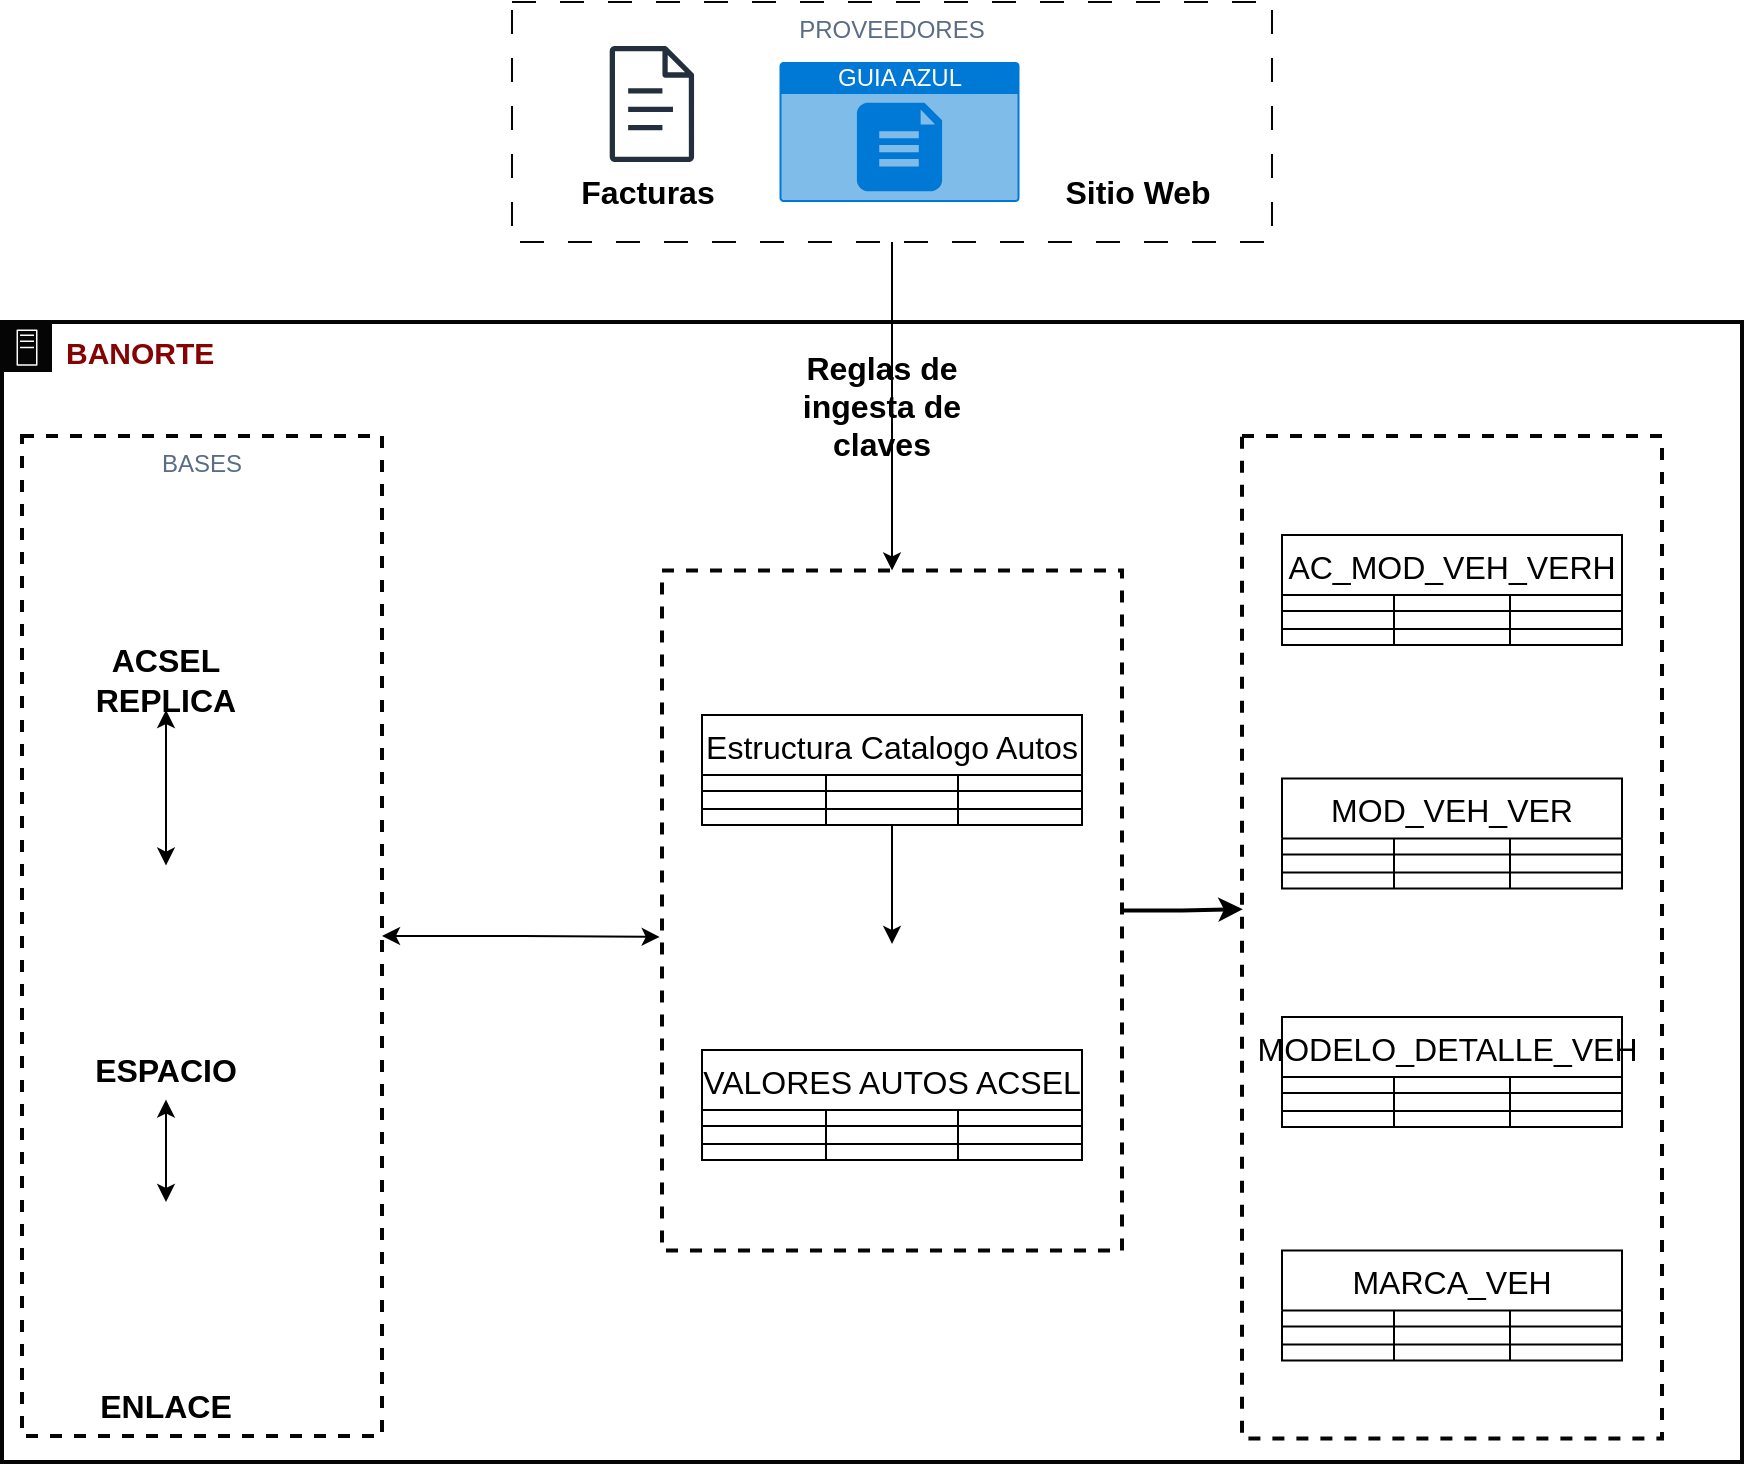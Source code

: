 <mxfile version="22.0.8" type="github">
  <diagram name="Página-1" id="WvRyxk6PXsDEB4z57DiI">
    <mxGraphModel dx="1100" dy="1774" grid="1" gridSize="10" guides="1" tooltips="1" connect="1" arrows="1" fold="1" page="1" pageScale="1" pageWidth="1654" pageHeight="1169" math="0" shadow="0">
      <root>
        <mxCell id="0" />
        <mxCell id="1" parent="0" />
        <mxCell id="WFNdp1j5Sh6ukdSeras9-1" value="&lt;b&gt;&lt;font color=&quot;#860303&quot; style=&quot;font-size: 15px;&quot;&gt;BANORTE&lt;/font&gt;&lt;/b&gt;" style="points=[[0,0],[0.25,0],[0.5,0],[0.75,0],[1,0],[1,0.25],[1,0.5],[1,0.75],[1,1],[0.75,1],[0.5,1],[0.25,1],[0,1],[0,0.75],[0,0.5],[0,0.25]];outlineConnect=0;gradientColor=none;html=1;whiteSpace=wrap;fontSize=12;fontStyle=0;container=1;pointerEvents=0;collapsible=0;recursiveResize=0;shape=mxgraph.aws4.group;grIcon=mxgraph.aws4.group_on_premise;strokeColor=#050505;fillColor=none;verticalAlign=top;align=left;spacingLeft=30;fontColor=#5A6C86;dashed=0;strokeWidth=2;" parent="1" vertex="1">
          <mxGeometry x="40" y="-20" width="870" height="570" as="geometry" />
        </mxCell>
        <mxCell id="WFNdp1j5Sh6ukdSeras9-3" value="" style="shape=image;html=1;verticalAlign=top;verticalLabelPosition=bottom;labelBackgroundColor=#ffffff;imageAspect=0;aspect=fixed;image=https://cdn2.iconfinder.com/data/icons/whcompare-isometric-web-hosting-servers/50/database-128.png;" parent="WFNdp1j5Sh6ukdSeras9-1" vertex="1">
          <mxGeometry x="40" y="77" width="84" height="84" as="geometry" />
        </mxCell>
        <mxCell id="WFNdp1j5Sh6ukdSeras9-4" value="&lt;font style=&quot;font-size: 16px;&quot;&gt;ACSEL&lt;br&gt;REPLICA&lt;/font&gt;" style="text;html=1;strokeColor=none;fillColor=none;align=center;verticalAlign=middle;whiteSpace=wrap;rounded=0;fontSize=15;fontStyle=1" parent="WFNdp1j5Sh6ukdSeras9-1" vertex="1">
          <mxGeometry x="33.25" y="164" width="97.5" height="30" as="geometry" />
        </mxCell>
        <mxCell id="WFNdp1j5Sh6ukdSeras9-18" value="AC_MOD_VEH_VERH" style="shape=table;startSize=30;container=1;collapsible=0;childLayout=tableLayout;strokeColor=default;fontSize=16;" parent="WFNdp1j5Sh6ukdSeras9-1" vertex="1">
          <mxGeometry x="640" y="106.5" width="170" height="55" as="geometry" />
        </mxCell>
        <mxCell id="WFNdp1j5Sh6ukdSeras9-19" value="" style="shape=tableRow;horizontal=0;startSize=0;swimlaneHead=0;swimlaneBody=0;strokeColor=inherit;top=0;left=0;bottom=0;right=0;collapsible=0;dropTarget=0;fillColor=none;points=[[0,0.5],[1,0.5]];portConstraint=eastwest;fontSize=16;" parent="WFNdp1j5Sh6ukdSeras9-18" vertex="1">
          <mxGeometry y="30" width="170" height="8" as="geometry" />
        </mxCell>
        <mxCell id="WFNdp1j5Sh6ukdSeras9-20" value="" style="shape=partialRectangle;html=1;whiteSpace=wrap;connectable=0;strokeColor=inherit;overflow=hidden;fillColor=none;top=0;left=0;bottom=0;right=0;pointerEvents=1;fontSize=16;" parent="WFNdp1j5Sh6ukdSeras9-19" vertex="1">
          <mxGeometry width="56" height="8" as="geometry">
            <mxRectangle width="56" height="8" as="alternateBounds" />
          </mxGeometry>
        </mxCell>
        <mxCell id="WFNdp1j5Sh6ukdSeras9-21" value="" style="shape=partialRectangle;html=1;whiteSpace=wrap;connectable=0;strokeColor=inherit;overflow=hidden;fillColor=none;top=0;left=0;bottom=0;right=0;pointerEvents=1;fontSize=16;" parent="WFNdp1j5Sh6ukdSeras9-19" vertex="1">
          <mxGeometry x="56" width="58" height="8" as="geometry">
            <mxRectangle width="58" height="8" as="alternateBounds" />
          </mxGeometry>
        </mxCell>
        <mxCell id="WFNdp1j5Sh6ukdSeras9-22" value="" style="shape=partialRectangle;html=1;whiteSpace=wrap;connectable=0;strokeColor=inherit;overflow=hidden;fillColor=none;top=0;left=0;bottom=0;right=0;pointerEvents=1;fontSize=16;" parent="WFNdp1j5Sh6ukdSeras9-19" vertex="1">
          <mxGeometry x="114" width="56" height="8" as="geometry">
            <mxRectangle width="56" height="8" as="alternateBounds" />
          </mxGeometry>
        </mxCell>
        <mxCell id="WFNdp1j5Sh6ukdSeras9-23" value="" style="shape=tableRow;horizontal=0;startSize=0;swimlaneHead=0;swimlaneBody=0;strokeColor=inherit;top=0;left=0;bottom=0;right=0;collapsible=0;dropTarget=0;fillColor=none;points=[[0,0.5],[1,0.5]];portConstraint=eastwest;fontSize=16;" parent="WFNdp1j5Sh6ukdSeras9-18" vertex="1">
          <mxGeometry y="38" width="170" height="9" as="geometry" />
        </mxCell>
        <mxCell id="WFNdp1j5Sh6ukdSeras9-24" value="" style="shape=partialRectangle;html=1;whiteSpace=wrap;connectable=0;strokeColor=inherit;overflow=hidden;fillColor=none;top=0;left=0;bottom=0;right=0;pointerEvents=1;fontSize=16;" parent="WFNdp1j5Sh6ukdSeras9-23" vertex="1">
          <mxGeometry width="56" height="9" as="geometry">
            <mxRectangle width="56" height="9" as="alternateBounds" />
          </mxGeometry>
        </mxCell>
        <mxCell id="WFNdp1j5Sh6ukdSeras9-25" value="" style="shape=partialRectangle;html=1;whiteSpace=wrap;connectable=0;strokeColor=inherit;overflow=hidden;fillColor=none;top=0;left=0;bottom=0;right=0;pointerEvents=1;fontSize=16;" parent="WFNdp1j5Sh6ukdSeras9-23" vertex="1">
          <mxGeometry x="56" width="58" height="9" as="geometry">
            <mxRectangle width="58" height="9" as="alternateBounds" />
          </mxGeometry>
        </mxCell>
        <mxCell id="WFNdp1j5Sh6ukdSeras9-26" value="" style="shape=partialRectangle;html=1;whiteSpace=wrap;connectable=0;strokeColor=inherit;overflow=hidden;fillColor=none;top=0;left=0;bottom=0;right=0;pointerEvents=1;fontSize=16;" parent="WFNdp1j5Sh6ukdSeras9-23" vertex="1">
          <mxGeometry x="114" width="56" height="9" as="geometry">
            <mxRectangle width="56" height="9" as="alternateBounds" />
          </mxGeometry>
        </mxCell>
        <mxCell id="WFNdp1j5Sh6ukdSeras9-27" value="" style="shape=tableRow;horizontal=0;startSize=0;swimlaneHead=0;swimlaneBody=0;strokeColor=inherit;top=0;left=0;bottom=0;right=0;collapsible=0;dropTarget=0;fillColor=none;points=[[0,0.5],[1,0.5]];portConstraint=eastwest;fontSize=16;" parent="WFNdp1j5Sh6ukdSeras9-18" vertex="1">
          <mxGeometry y="47" width="170" height="8" as="geometry" />
        </mxCell>
        <mxCell id="WFNdp1j5Sh6ukdSeras9-28" value="" style="shape=partialRectangle;html=1;whiteSpace=wrap;connectable=0;strokeColor=inherit;overflow=hidden;fillColor=none;top=0;left=0;bottom=0;right=0;pointerEvents=1;fontSize=16;" parent="WFNdp1j5Sh6ukdSeras9-27" vertex="1">
          <mxGeometry width="56" height="8" as="geometry">
            <mxRectangle width="56" height="8" as="alternateBounds" />
          </mxGeometry>
        </mxCell>
        <mxCell id="WFNdp1j5Sh6ukdSeras9-29" value="" style="shape=partialRectangle;html=1;whiteSpace=wrap;connectable=0;strokeColor=inherit;overflow=hidden;fillColor=none;top=0;left=0;bottom=0;right=0;pointerEvents=1;fontSize=16;" parent="WFNdp1j5Sh6ukdSeras9-27" vertex="1">
          <mxGeometry x="56" width="58" height="8" as="geometry">
            <mxRectangle width="58" height="8" as="alternateBounds" />
          </mxGeometry>
        </mxCell>
        <mxCell id="WFNdp1j5Sh6ukdSeras9-30" value="" style="shape=partialRectangle;html=1;whiteSpace=wrap;connectable=0;strokeColor=inherit;overflow=hidden;fillColor=none;top=0;left=0;bottom=0;right=0;pointerEvents=1;fontSize=16;" parent="WFNdp1j5Sh6ukdSeras9-27" vertex="1">
          <mxGeometry x="114" width="56" height="8" as="geometry">
            <mxRectangle width="56" height="8" as="alternateBounds" />
          </mxGeometry>
        </mxCell>
        <mxCell id="WFNdp1j5Sh6ukdSeras9-53" value="MOD_VEH_VER" style="shape=table;startSize=30;container=1;collapsible=0;childLayout=tableLayout;strokeColor=default;fontSize=16;" parent="WFNdp1j5Sh6ukdSeras9-1" vertex="1">
          <mxGeometry x="640" y="228.2" width="170" height="55" as="geometry" />
        </mxCell>
        <mxCell id="WFNdp1j5Sh6ukdSeras9-54" value="" style="shape=tableRow;horizontal=0;startSize=0;swimlaneHead=0;swimlaneBody=0;strokeColor=inherit;top=0;left=0;bottom=0;right=0;collapsible=0;dropTarget=0;fillColor=none;points=[[0,0.5],[1,0.5]];portConstraint=eastwest;fontSize=16;" parent="WFNdp1j5Sh6ukdSeras9-53" vertex="1">
          <mxGeometry y="30" width="170" height="8" as="geometry" />
        </mxCell>
        <mxCell id="WFNdp1j5Sh6ukdSeras9-55" value="" style="shape=partialRectangle;html=1;whiteSpace=wrap;connectable=0;strokeColor=inherit;overflow=hidden;fillColor=none;top=0;left=0;bottom=0;right=0;pointerEvents=1;fontSize=16;" parent="WFNdp1j5Sh6ukdSeras9-54" vertex="1">
          <mxGeometry width="56" height="8" as="geometry">
            <mxRectangle width="56" height="8" as="alternateBounds" />
          </mxGeometry>
        </mxCell>
        <mxCell id="WFNdp1j5Sh6ukdSeras9-56" value="" style="shape=partialRectangle;html=1;whiteSpace=wrap;connectable=0;strokeColor=inherit;overflow=hidden;fillColor=none;top=0;left=0;bottom=0;right=0;pointerEvents=1;fontSize=16;" parent="WFNdp1j5Sh6ukdSeras9-54" vertex="1">
          <mxGeometry x="56" width="58" height="8" as="geometry">
            <mxRectangle width="58" height="8" as="alternateBounds" />
          </mxGeometry>
        </mxCell>
        <mxCell id="WFNdp1j5Sh6ukdSeras9-57" value="" style="shape=partialRectangle;html=1;whiteSpace=wrap;connectable=0;strokeColor=inherit;overflow=hidden;fillColor=none;top=0;left=0;bottom=0;right=0;pointerEvents=1;fontSize=16;" parent="WFNdp1j5Sh6ukdSeras9-54" vertex="1">
          <mxGeometry x="114" width="56" height="8" as="geometry">
            <mxRectangle width="56" height="8" as="alternateBounds" />
          </mxGeometry>
        </mxCell>
        <mxCell id="WFNdp1j5Sh6ukdSeras9-58" value="" style="shape=tableRow;horizontal=0;startSize=0;swimlaneHead=0;swimlaneBody=0;strokeColor=inherit;top=0;left=0;bottom=0;right=0;collapsible=0;dropTarget=0;fillColor=none;points=[[0,0.5],[1,0.5]];portConstraint=eastwest;fontSize=16;" parent="WFNdp1j5Sh6ukdSeras9-53" vertex="1">
          <mxGeometry y="38" width="170" height="9" as="geometry" />
        </mxCell>
        <mxCell id="WFNdp1j5Sh6ukdSeras9-59" value="" style="shape=partialRectangle;html=1;whiteSpace=wrap;connectable=0;strokeColor=inherit;overflow=hidden;fillColor=none;top=0;left=0;bottom=0;right=0;pointerEvents=1;fontSize=16;" parent="WFNdp1j5Sh6ukdSeras9-58" vertex="1">
          <mxGeometry width="56" height="9" as="geometry">
            <mxRectangle width="56" height="9" as="alternateBounds" />
          </mxGeometry>
        </mxCell>
        <mxCell id="WFNdp1j5Sh6ukdSeras9-60" value="" style="shape=partialRectangle;html=1;whiteSpace=wrap;connectable=0;strokeColor=inherit;overflow=hidden;fillColor=none;top=0;left=0;bottom=0;right=0;pointerEvents=1;fontSize=16;" parent="WFNdp1j5Sh6ukdSeras9-58" vertex="1">
          <mxGeometry x="56" width="58" height="9" as="geometry">
            <mxRectangle width="58" height="9" as="alternateBounds" />
          </mxGeometry>
        </mxCell>
        <mxCell id="WFNdp1j5Sh6ukdSeras9-61" value="" style="shape=partialRectangle;html=1;whiteSpace=wrap;connectable=0;strokeColor=inherit;overflow=hidden;fillColor=none;top=0;left=0;bottom=0;right=0;pointerEvents=1;fontSize=16;" parent="WFNdp1j5Sh6ukdSeras9-58" vertex="1">
          <mxGeometry x="114" width="56" height="9" as="geometry">
            <mxRectangle width="56" height="9" as="alternateBounds" />
          </mxGeometry>
        </mxCell>
        <mxCell id="WFNdp1j5Sh6ukdSeras9-62" value="" style="shape=tableRow;horizontal=0;startSize=0;swimlaneHead=0;swimlaneBody=0;strokeColor=inherit;top=0;left=0;bottom=0;right=0;collapsible=0;dropTarget=0;fillColor=none;points=[[0,0.5],[1,0.5]];portConstraint=eastwest;fontSize=16;" parent="WFNdp1j5Sh6ukdSeras9-53" vertex="1">
          <mxGeometry y="47" width="170" height="8" as="geometry" />
        </mxCell>
        <mxCell id="WFNdp1j5Sh6ukdSeras9-63" value="" style="shape=partialRectangle;html=1;whiteSpace=wrap;connectable=0;strokeColor=inherit;overflow=hidden;fillColor=none;top=0;left=0;bottom=0;right=0;pointerEvents=1;fontSize=16;" parent="WFNdp1j5Sh6ukdSeras9-62" vertex="1">
          <mxGeometry width="56" height="8" as="geometry">
            <mxRectangle width="56" height="8" as="alternateBounds" />
          </mxGeometry>
        </mxCell>
        <mxCell id="WFNdp1j5Sh6ukdSeras9-64" value="" style="shape=partialRectangle;html=1;whiteSpace=wrap;connectable=0;strokeColor=inherit;overflow=hidden;fillColor=none;top=0;left=0;bottom=0;right=0;pointerEvents=1;fontSize=16;" parent="WFNdp1j5Sh6ukdSeras9-62" vertex="1">
          <mxGeometry x="56" width="58" height="8" as="geometry">
            <mxRectangle width="58" height="8" as="alternateBounds" />
          </mxGeometry>
        </mxCell>
        <mxCell id="WFNdp1j5Sh6ukdSeras9-65" value="" style="shape=partialRectangle;html=1;whiteSpace=wrap;connectable=0;strokeColor=inherit;overflow=hidden;fillColor=none;top=0;left=0;bottom=0;right=0;pointerEvents=1;fontSize=16;" parent="WFNdp1j5Sh6ukdSeras9-62" vertex="1">
          <mxGeometry x="114" width="56" height="8" as="geometry">
            <mxRectangle width="56" height="8" as="alternateBounds" />
          </mxGeometry>
        </mxCell>
        <mxCell id="WFNdp1j5Sh6ukdSeras9-66" value="MODELO_DETALLE_VEH " style="shape=table;startSize=30;container=1;collapsible=0;childLayout=tableLayout;strokeColor=default;fontSize=16;" parent="WFNdp1j5Sh6ukdSeras9-1" vertex="1">
          <mxGeometry x="640" y="347.5" width="170" height="55" as="geometry" />
        </mxCell>
        <mxCell id="WFNdp1j5Sh6ukdSeras9-67" value="" style="shape=tableRow;horizontal=0;startSize=0;swimlaneHead=0;swimlaneBody=0;strokeColor=inherit;top=0;left=0;bottom=0;right=0;collapsible=0;dropTarget=0;fillColor=none;points=[[0,0.5],[1,0.5]];portConstraint=eastwest;fontSize=16;" parent="WFNdp1j5Sh6ukdSeras9-66" vertex="1">
          <mxGeometry y="30" width="170" height="8" as="geometry" />
        </mxCell>
        <mxCell id="WFNdp1j5Sh6ukdSeras9-68" value="" style="shape=partialRectangle;html=1;whiteSpace=wrap;connectable=0;strokeColor=inherit;overflow=hidden;fillColor=none;top=0;left=0;bottom=0;right=0;pointerEvents=1;fontSize=16;" parent="WFNdp1j5Sh6ukdSeras9-67" vertex="1">
          <mxGeometry width="56" height="8" as="geometry">
            <mxRectangle width="56" height="8" as="alternateBounds" />
          </mxGeometry>
        </mxCell>
        <mxCell id="WFNdp1j5Sh6ukdSeras9-69" value="" style="shape=partialRectangle;html=1;whiteSpace=wrap;connectable=0;strokeColor=inherit;overflow=hidden;fillColor=none;top=0;left=0;bottom=0;right=0;pointerEvents=1;fontSize=16;" parent="WFNdp1j5Sh6ukdSeras9-67" vertex="1">
          <mxGeometry x="56" width="58" height="8" as="geometry">
            <mxRectangle width="58" height="8" as="alternateBounds" />
          </mxGeometry>
        </mxCell>
        <mxCell id="WFNdp1j5Sh6ukdSeras9-70" value="" style="shape=partialRectangle;html=1;whiteSpace=wrap;connectable=0;strokeColor=inherit;overflow=hidden;fillColor=none;top=0;left=0;bottom=0;right=0;pointerEvents=1;fontSize=16;" parent="WFNdp1j5Sh6ukdSeras9-67" vertex="1">
          <mxGeometry x="114" width="56" height="8" as="geometry">
            <mxRectangle width="56" height="8" as="alternateBounds" />
          </mxGeometry>
        </mxCell>
        <mxCell id="WFNdp1j5Sh6ukdSeras9-71" value="" style="shape=tableRow;horizontal=0;startSize=0;swimlaneHead=0;swimlaneBody=0;strokeColor=inherit;top=0;left=0;bottom=0;right=0;collapsible=0;dropTarget=0;fillColor=none;points=[[0,0.5],[1,0.5]];portConstraint=eastwest;fontSize=16;" parent="WFNdp1j5Sh6ukdSeras9-66" vertex="1">
          <mxGeometry y="38" width="170" height="9" as="geometry" />
        </mxCell>
        <mxCell id="WFNdp1j5Sh6ukdSeras9-72" value="" style="shape=partialRectangle;html=1;whiteSpace=wrap;connectable=0;strokeColor=inherit;overflow=hidden;fillColor=none;top=0;left=0;bottom=0;right=0;pointerEvents=1;fontSize=16;" parent="WFNdp1j5Sh6ukdSeras9-71" vertex="1">
          <mxGeometry width="56" height="9" as="geometry">
            <mxRectangle width="56" height="9" as="alternateBounds" />
          </mxGeometry>
        </mxCell>
        <mxCell id="WFNdp1j5Sh6ukdSeras9-73" value="" style="shape=partialRectangle;html=1;whiteSpace=wrap;connectable=0;strokeColor=inherit;overflow=hidden;fillColor=none;top=0;left=0;bottom=0;right=0;pointerEvents=1;fontSize=16;" parent="WFNdp1j5Sh6ukdSeras9-71" vertex="1">
          <mxGeometry x="56" width="58" height="9" as="geometry">
            <mxRectangle width="58" height="9" as="alternateBounds" />
          </mxGeometry>
        </mxCell>
        <mxCell id="WFNdp1j5Sh6ukdSeras9-74" value="" style="shape=partialRectangle;html=1;whiteSpace=wrap;connectable=0;strokeColor=inherit;overflow=hidden;fillColor=none;top=0;left=0;bottom=0;right=0;pointerEvents=1;fontSize=16;" parent="WFNdp1j5Sh6ukdSeras9-71" vertex="1">
          <mxGeometry x="114" width="56" height="9" as="geometry">
            <mxRectangle width="56" height="9" as="alternateBounds" />
          </mxGeometry>
        </mxCell>
        <mxCell id="WFNdp1j5Sh6ukdSeras9-75" value="" style="shape=tableRow;horizontal=0;startSize=0;swimlaneHead=0;swimlaneBody=0;strokeColor=inherit;top=0;left=0;bottom=0;right=0;collapsible=0;dropTarget=0;fillColor=none;points=[[0,0.5],[1,0.5]];portConstraint=eastwest;fontSize=16;" parent="WFNdp1j5Sh6ukdSeras9-66" vertex="1">
          <mxGeometry y="47" width="170" height="8" as="geometry" />
        </mxCell>
        <mxCell id="WFNdp1j5Sh6ukdSeras9-76" value="" style="shape=partialRectangle;html=1;whiteSpace=wrap;connectable=0;strokeColor=inherit;overflow=hidden;fillColor=none;top=0;left=0;bottom=0;right=0;pointerEvents=1;fontSize=16;" parent="WFNdp1j5Sh6ukdSeras9-75" vertex="1">
          <mxGeometry width="56" height="8" as="geometry">
            <mxRectangle width="56" height="8" as="alternateBounds" />
          </mxGeometry>
        </mxCell>
        <mxCell id="WFNdp1j5Sh6ukdSeras9-77" value="" style="shape=partialRectangle;html=1;whiteSpace=wrap;connectable=0;strokeColor=inherit;overflow=hidden;fillColor=none;top=0;left=0;bottom=0;right=0;pointerEvents=1;fontSize=16;" parent="WFNdp1j5Sh6ukdSeras9-75" vertex="1">
          <mxGeometry x="56" width="58" height="8" as="geometry">
            <mxRectangle width="58" height="8" as="alternateBounds" />
          </mxGeometry>
        </mxCell>
        <mxCell id="WFNdp1j5Sh6ukdSeras9-78" value="" style="shape=partialRectangle;html=1;whiteSpace=wrap;connectable=0;strokeColor=inherit;overflow=hidden;fillColor=none;top=0;left=0;bottom=0;right=0;pointerEvents=1;fontSize=16;" parent="WFNdp1j5Sh6ukdSeras9-75" vertex="1">
          <mxGeometry x="114" width="56" height="8" as="geometry">
            <mxRectangle width="56" height="8" as="alternateBounds" />
          </mxGeometry>
        </mxCell>
        <mxCell id="WFNdp1j5Sh6ukdSeras9-79" value="MARCA_VEH" style="shape=table;startSize=30;container=1;collapsible=0;childLayout=tableLayout;strokeColor=default;fontSize=16;" parent="WFNdp1j5Sh6ukdSeras9-1" vertex="1">
          <mxGeometry x="640" y="464.2" width="170" height="55" as="geometry" />
        </mxCell>
        <mxCell id="WFNdp1j5Sh6ukdSeras9-80" value="" style="shape=tableRow;horizontal=0;startSize=0;swimlaneHead=0;swimlaneBody=0;strokeColor=inherit;top=0;left=0;bottom=0;right=0;collapsible=0;dropTarget=0;fillColor=none;points=[[0,0.5],[1,0.5]];portConstraint=eastwest;fontSize=16;" parent="WFNdp1j5Sh6ukdSeras9-79" vertex="1">
          <mxGeometry y="30" width="170" height="8" as="geometry" />
        </mxCell>
        <mxCell id="WFNdp1j5Sh6ukdSeras9-81" value="" style="shape=partialRectangle;html=1;whiteSpace=wrap;connectable=0;strokeColor=inherit;overflow=hidden;fillColor=none;top=0;left=0;bottom=0;right=0;pointerEvents=1;fontSize=16;" parent="WFNdp1j5Sh6ukdSeras9-80" vertex="1">
          <mxGeometry width="56" height="8" as="geometry">
            <mxRectangle width="56" height="8" as="alternateBounds" />
          </mxGeometry>
        </mxCell>
        <mxCell id="WFNdp1j5Sh6ukdSeras9-82" value="" style="shape=partialRectangle;html=1;whiteSpace=wrap;connectable=0;strokeColor=inherit;overflow=hidden;fillColor=none;top=0;left=0;bottom=0;right=0;pointerEvents=1;fontSize=16;" parent="WFNdp1j5Sh6ukdSeras9-80" vertex="1">
          <mxGeometry x="56" width="58" height="8" as="geometry">
            <mxRectangle width="58" height="8" as="alternateBounds" />
          </mxGeometry>
        </mxCell>
        <mxCell id="WFNdp1j5Sh6ukdSeras9-83" value="" style="shape=partialRectangle;html=1;whiteSpace=wrap;connectable=0;strokeColor=inherit;overflow=hidden;fillColor=none;top=0;left=0;bottom=0;right=0;pointerEvents=1;fontSize=16;" parent="WFNdp1j5Sh6ukdSeras9-80" vertex="1">
          <mxGeometry x="114" width="56" height="8" as="geometry">
            <mxRectangle width="56" height="8" as="alternateBounds" />
          </mxGeometry>
        </mxCell>
        <mxCell id="WFNdp1j5Sh6ukdSeras9-84" value="" style="shape=tableRow;horizontal=0;startSize=0;swimlaneHead=0;swimlaneBody=0;strokeColor=inherit;top=0;left=0;bottom=0;right=0;collapsible=0;dropTarget=0;fillColor=none;points=[[0,0.5],[1,0.5]];portConstraint=eastwest;fontSize=16;" parent="WFNdp1j5Sh6ukdSeras9-79" vertex="1">
          <mxGeometry y="38" width="170" height="9" as="geometry" />
        </mxCell>
        <mxCell id="WFNdp1j5Sh6ukdSeras9-85" value="" style="shape=partialRectangle;html=1;whiteSpace=wrap;connectable=0;strokeColor=inherit;overflow=hidden;fillColor=none;top=0;left=0;bottom=0;right=0;pointerEvents=1;fontSize=16;" parent="WFNdp1j5Sh6ukdSeras9-84" vertex="1">
          <mxGeometry width="56" height="9" as="geometry">
            <mxRectangle width="56" height="9" as="alternateBounds" />
          </mxGeometry>
        </mxCell>
        <mxCell id="WFNdp1j5Sh6ukdSeras9-86" value="" style="shape=partialRectangle;html=1;whiteSpace=wrap;connectable=0;strokeColor=inherit;overflow=hidden;fillColor=none;top=0;left=0;bottom=0;right=0;pointerEvents=1;fontSize=16;" parent="WFNdp1j5Sh6ukdSeras9-84" vertex="1">
          <mxGeometry x="56" width="58" height="9" as="geometry">
            <mxRectangle width="58" height="9" as="alternateBounds" />
          </mxGeometry>
        </mxCell>
        <mxCell id="WFNdp1j5Sh6ukdSeras9-87" value="" style="shape=partialRectangle;html=1;whiteSpace=wrap;connectable=0;strokeColor=inherit;overflow=hidden;fillColor=none;top=0;left=0;bottom=0;right=0;pointerEvents=1;fontSize=16;" parent="WFNdp1j5Sh6ukdSeras9-84" vertex="1">
          <mxGeometry x="114" width="56" height="9" as="geometry">
            <mxRectangle width="56" height="9" as="alternateBounds" />
          </mxGeometry>
        </mxCell>
        <mxCell id="WFNdp1j5Sh6ukdSeras9-88" value="" style="shape=tableRow;horizontal=0;startSize=0;swimlaneHead=0;swimlaneBody=0;strokeColor=inherit;top=0;left=0;bottom=0;right=0;collapsible=0;dropTarget=0;fillColor=none;points=[[0,0.5],[1,0.5]];portConstraint=eastwest;fontSize=16;" parent="WFNdp1j5Sh6ukdSeras9-79" vertex="1">
          <mxGeometry y="47" width="170" height="8" as="geometry" />
        </mxCell>
        <mxCell id="WFNdp1j5Sh6ukdSeras9-89" value="" style="shape=partialRectangle;html=1;whiteSpace=wrap;connectable=0;strokeColor=inherit;overflow=hidden;fillColor=none;top=0;left=0;bottom=0;right=0;pointerEvents=1;fontSize=16;" parent="WFNdp1j5Sh6ukdSeras9-88" vertex="1">
          <mxGeometry width="56" height="8" as="geometry">
            <mxRectangle width="56" height="8" as="alternateBounds" />
          </mxGeometry>
        </mxCell>
        <mxCell id="WFNdp1j5Sh6ukdSeras9-90" value="" style="shape=partialRectangle;html=1;whiteSpace=wrap;connectable=0;strokeColor=inherit;overflow=hidden;fillColor=none;top=0;left=0;bottom=0;right=0;pointerEvents=1;fontSize=16;" parent="WFNdp1j5Sh6ukdSeras9-88" vertex="1">
          <mxGeometry x="56" width="58" height="8" as="geometry">
            <mxRectangle width="58" height="8" as="alternateBounds" />
          </mxGeometry>
        </mxCell>
        <mxCell id="WFNdp1j5Sh6ukdSeras9-91" value="" style="shape=partialRectangle;html=1;whiteSpace=wrap;connectable=0;strokeColor=inherit;overflow=hidden;fillColor=none;top=0;left=0;bottom=0;right=0;pointerEvents=1;fontSize=16;" parent="WFNdp1j5Sh6ukdSeras9-88" vertex="1">
          <mxGeometry x="114" width="56" height="8" as="geometry">
            <mxRectangle width="56" height="8" as="alternateBounds" />
          </mxGeometry>
        </mxCell>
        <mxCell id="EktAlmnSRhTw89N247DK-1" value="" style="shape=image;html=1;verticalAlign=top;verticalLabelPosition=bottom;labelBackgroundColor=#ffffff;imageAspect=0;aspect=fixed;image=https://cdn3.iconfinder.com/data/icons/brands-applications/512/Excel_D-128.png" parent="WFNdp1j5Sh6ukdSeras9-1" vertex="1">
          <mxGeometry x="702.6" y="61.7" width="44.8" height="44.8" as="geometry" />
        </mxCell>
        <mxCell id="EktAlmnSRhTw89N247DK-2" value="" style="shape=image;html=1;verticalAlign=top;verticalLabelPosition=bottom;labelBackgroundColor=#ffffff;imageAspect=0;aspect=fixed;image=https://cdn3.iconfinder.com/data/icons/brands-applications/512/Excel_D-128.png" parent="WFNdp1j5Sh6ukdSeras9-1" vertex="1">
          <mxGeometry x="422.6" y="143.35" width="44.8" height="44.8" as="geometry" />
        </mxCell>
        <mxCell id="EktAlmnSRhTw89N247DK-56" style="edgeStyle=orthogonalEdgeStyle;rounded=0;orthogonalLoop=1;jettySize=auto;html=1;entryX=0.5;entryY=0;entryDx=0;entryDy=0;" parent="WFNdp1j5Sh6ukdSeras9-1" source="EktAlmnSRhTw89N247DK-4" target="EktAlmnSRhTw89N247DK-41" edge="1">
          <mxGeometry relative="1" as="geometry" />
        </mxCell>
        <mxCell id="EktAlmnSRhTw89N247DK-4" value="Estructura Catalogo Autos" style="shape=table;startSize=30;container=1;collapsible=0;childLayout=tableLayout;strokeColor=default;fontSize=16;" parent="WFNdp1j5Sh6ukdSeras9-1" vertex="1">
          <mxGeometry x="350" y="196.45" width="190" height="55" as="geometry" />
        </mxCell>
        <mxCell id="EktAlmnSRhTw89N247DK-5" value="" style="shape=tableRow;horizontal=0;startSize=0;swimlaneHead=0;swimlaneBody=0;strokeColor=inherit;top=0;left=0;bottom=0;right=0;collapsible=0;dropTarget=0;fillColor=none;points=[[0,0.5],[1,0.5]];portConstraint=eastwest;fontSize=16;" parent="EktAlmnSRhTw89N247DK-4" vertex="1">
          <mxGeometry y="30" width="190" height="8" as="geometry" />
        </mxCell>
        <mxCell id="EktAlmnSRhTw89N247DK-6" value="" style="shape=partialRectangle;html=1;whiteSpace=wrap;connectable=0;strokeColor=inherit;overflow=hidden;fillColor=none;top=0;left=0;bottom=0;right=0;pointerEvents=1;fontSize=16;" parent="EktAlmnSRhTw89N247DK-5" vertex="1">
          <mxGeometry width="62" height="8" as="geometry">
            <mxRectangle width="62" height="8" as="alternateBounds" />
          </mxGeometry>
        </mxCell>
        <mxCell id="EktAlmnSRhTw89N247DK-7" value="" style="shape=partialRectangle;html=1;whiteSpace=wrap;connectable=0;strokeColor=inherit;overflow=hidden;fillColor=none;top=0;left=0;bottom=0;right=0;pointerEvents=1;fontSize=16;" parent="EktAlmnSRhTw89N247DK-5" vertex="1">
          <mxGeometry x="62" width="66" height="8" as="geometry">
            <mxRectangle width="66" height="8" as="alternateBounds" />
          </mxGeometry>
        </mxCell>
        <mxCell id="EktAlmnSRhTw89N247DK-8" value="" style="shape=partialRectangle;html=1;whiteSpace=wrap;connectable=0;strokeColor=inherit;overflow=hidden;fillColor=none;top=0;left=0;bottom=0;right=0;pointerEvents=1;fontSize=16;" parent="EktAlmnSRhTw89N247DK-5" vertex="1">
          <mxGeometry x="128" width="62" height="8" as="geometry">
            <mxRectangle width="62" height="8" as="alternateBounds" />
          </mxGeometry>
        </mxCell>
        <mxCell id="EktAlmnSRhTw89N247DK-9" value="" style="shape=tableRow;horizontal=0;startSize=0;swimlaneHead=0;swimlaneBody=0;strokeColor=inherit;top=0;left=0;bottom=0;right=0;collapsible=0;dropTarget=0;fillColor=none;points=[[0,0.5],[1,0.5]];portConstraint=eastwest;fontSize=16;" parent="EktAlmnSRhTw89N247DK-4" vertex="1">
          <mxGeometry y="38" width="190" height="9" as="geometry" />
        </mxCell>
        <mxCell id="EktAlmnSRhTw89N247DK-10" value="" style="shape=partialRectangle;html=1;whiteSpace=wrap;connectable=0;strokeColor=inherit;overflow=hidden;fillColor=none;top=0;left=0;bottom=0;right=0;pointerEvents=1;fontSize=16;" parent="EktAlmnSRhTw89N247DK-9" vertex="1">
          <mxGeometry width="62" height="9" as="geometry">
            <mxRectangle width="62" height="9" as="alternateBounds" />
          </mxGeometry>
        </mxCell>
        <mxCell id="EktAlmnSRhTw89N247DK-11" value="" style="shape=partialRectangle;html=1;whiteSpace=wrap;connectable=0;strokeColor=inherit;overflow=hidden;fillColor=none;top=0;left=0;bottom=0;right=0;pointerEvents=1;fontSize=16;" parent="EktAlmnSRhTw89N247DK-9" vertex="1">
          <mxGeometry x="62" width="66" height="9" as="geometry">
            <mxRectangle width="66" height="9" as="alternateBounds" />
          </mxGeometry>
        </mxCell>
        <mxCell id="EktAlmnSRhTw89N247DK-12" value="" style="shape=partialRectangle;html=1;whiteSpace=wrap;connectable=0;strokeColor=inherit;overflow=hidden;fillColor=none;top=0;left=0;bottom=0;right=0;pointerEvents=1;fontSize=16;" parent="EktAlmnSRhTw89N247DK-9" vertex="1">
          <mxGeometry x="128" width="62" height="9" as="geometry">
            <mxRectangle width="62" height="9" as="alternateBounds" />
          </mxGeometry>
        </mxCell>
        <mxCell id="EktAlmnSRhTw89N247DK-13" value="" style="shape=tableRow;horizontal=0;startSize=0;swimlaneHead=0;swimlaneBody=0;strokeColor=inherit;top=0;left=0;bottom=0;right=0;collapsible=0;dropTarget=0;fillColor=none;points=[[0,0.5],[1,0.5]];portConstraint=eastwest;fontSize=16;" parent="EktAlmnSRhTw89N247DK-4" vertex="1">
          <mxGeometry y="47" width="190" height="8" as="geometry" />
        </mxCell>
        <mxCell id="EktAlmnSRhTw89N247DK-14" value="" style="shape=partialRectangle;html=1;whiteSpace=wrap;connectable=0;strokeColor=inherit;overflow=hidden;fillColor=none;top=0;left=0;bottom=0;right=0;pointerEvents=1;fontSize=16;" parent="EktAlmnSRhTw89N247DK-13" vertex="1">
          <mxGeometry width="62" height="8" as="geometry">
            <mxRectangle width="62" height="8" as="alternateBounds" />
          </mxGeometry>
        </mxCell>
        <mxCell id="EktAlmnSRhTw89N247DK-15" value="" style="shape=partialRectangle;html=1;whiteSpace=wrap;connectable=0;strokeColor=inherit;overflow=hidden;fillColor=none;top=0;left=0;bottom=0;right=0;pointerEvents=1;fontSize=16;" parent="EktAlmnSRhTw89N247DK-13" vertex="1">
          <mxGeometry x="62" width="66" height="8" as="geometry">
            <mxRectangle width="66" height="8" as="alternateBounds" />
          </mxGeometry>
        </mxCell>
        <mxCell id="EktAlmnSRhTw89N247DK-16" value="" style="shape=partialRectangle;html=1;whiteSpace=wrap;connectable=0;strokeColor=inherit;overflow=hidden;fillColor=none;top=0;left=0;bottom=0;right=0;pointerEvents=1;fontSize=16;" parent="EktAlmnSRhTw89N247DK-13" vertex="1">
          <mxGeometry x="128" width="62" height="8" as="geometry">
            <mxRectangle width="62" height="8" as="alternateBounds" />
          </mxGeometry>
        </mxCell>
        <mxCell id="EktAlmnSRhTw89N247DK-32" style="edgeStyle=orthogonalEdgeStyle;rounded=0;orthogonalLoop=1;jettySize=auto;html=1;entryX=0.5;entryY=1;entryDx=0;entryDy=0;startArrow=classic;startFill=1;" parent="WFNdp1j5Sh6ukdSeras9-1" source="EktAlmnSRhTw89N247DK-22" target="WFNdp1j5Sh6ukdSeras9-4" edge="1">
          <mxGeometry relative="1" as="geometry" />
        </mxCell>
        <mxCell id="EktAlmnSRhTw89N247DK-22" value="" style="shape=image;html=1;verticalAlign=top;verticalLabelPosition=bottom;labelBackgroundColor=#ffffff;imageAspect=0;aspect=fixed;image=https://cdn2.iconfinder.com/data/icons/whcompare-isometric-web-hosting-servers/50/database-128.png;" parent="WFNdp1j5Sh6ukdSeras9-1" vertex="1">
          <mxGeometry x="40" y="271.8" width="84" height="84" as="geometry" />
        </mxCell>
        <mxCell id="EktAlmnSRhTw89N247DK-23" value="&lt;span style=&quot;font-size: 16px;&quot;&gt;ESPACIO&lt;/span&gt;" style="text;html=1;strokeColor=none;fillColor=none;align=center;verticalAlign=middle;whiteSpace=wrap;rounded=0;fontSize=15;fontStyle=1" parent="WFNdp1j5Sh6ukdSeras9-1" vertex="1">
          <mxGeometry x="33.25" y="358.8" width="97.5" height="30" as="geometry" />
        </mxCell>
        <mxCell id="EktAlmnSRhTw89N247DK-41" value="" style="shape=image;html=1;verticalAlign=top;verticalLabelPosition=bottom;labelBackgroundColor=#ffffff;imageAspect=0;aspect=fixed;image=https://cdn3.iconfinder.com/data/icons/brands-applications/512/Excel_D-128.png" parent="WFNdp1j5Sh6ukdSeras9-1" vertex="1">
          <mxGeometry x="422.6" y="310.95" width="44.8" height="44.8" as="geometry" />
        </mxCell>
        <mxCell id="EktAlmnSRhTw89N247DK-42" value="VALORES AUTOS ACSEL" style="shape=table;startSize=30;container=1;collapsible=0;childLayout=tableLayout;strokeColor=default;fontSize=16;" parent="WFNdp1j5Sh6ukdSeras9-1" vertex="1">
          <mxGeometry x="350" y="364.05" width="190" height="55" as="geometry" />
        </mxCell>
        <mxCell id="EktAlmnSRhTw89N247DK-43" value="" style="shape=tableRow;horizontal=0;startSize=0;swimlaneHead=0;swimlaneBody=0;strokeColor=inherit;top=0;left=0;bottom=0;right=0;collapsible=0;dropTarget=0;fillColor=none;points=[[0,0.5],[1,0.5]];portConstraint=eastwest;fontSize=16;" parent="EktAlmnSRhTw89N247DK-42" vertex="1">
          <mxGeometry y="30" width="190" height="8" as="geometry" />
        </mxCell>
        <mxCell id="EktAlmnSRhTw89N247DK-44" value="" style="shape=partialRectangle;html=1;whiteSpace=wrap;connectable=0;strokeColor=inherit;overflow=hidden;fillColor=none;top=0;left=0;bottom=0;right=0;pointerEvents=1;fontSize=16;" parent="EktAlmnSRhTw89N247DK-43" vertex="1">
          <mxGeometry width="62" height="8" as="geometry">
            <mxRectangle width="62" height="8" as="alternateBounds" />
          </mxGeometry>
        </mxCell>
        <mxCell id="EktAlmnSRhTw89N247DK-45" value="" style="shape=partialRectangle;html=1;whiteSpace=wrap;connectable=0;strokeColor=inherit;overflow=hidden;fillColor=none;top=0;left=0;bottom=0;right=0;pointerEvents=1;fontSize=16;" parent="EktAlmnSRhTw89N247DK-43" vertex="1">
          <mxGeometry x="62" width="66" height="8" as="geometry">
            <mxRectangle width="66" height="8" as="alternateBounds" />
          </mxGeometry>
        </mxCell>
        <mxCell id="EktAlmnSRhTw89N247DK-46" value="" style="shape=partialRectangle;html=1;whiteSpace=wrap;connectable=0;strokeColor=inherit;overflow=hidden;fillColor=none;top=0;left=0;bottom=0;right=0;pointerEvents=1;fontSize=16;" parent="EktAlmnSRhTw89N247DK-43" vertex="1">
          <mxGeometry x="128" width="62" height="8" as="geometry">
            <mxRectangle width="62" height="8" as="alternateBounds" />
          </mxGeometry>
        </mxCell>
        <mxCell id="EktAlmnSRhTw89N247DK-47" value="" style="shape=tableRow;horizontal=0;startSize=0;swimlaneHead=0;swimlaneBody=0;strokeColor=inherit;top=0;left=0;bottom=0;right=0;collapsible=0;dropTarget=0;fillColor=none;points=[[0,0.5],[1,0.5]];portConstraint=eastwest;fontSize=16;" parent="EktAlmnSRhTw89N247DK-42" vertex="1">
          <mxGeometry y="38" width="190" height="9" as="geometry" />
        </mxCell>
        <mxCell id="EktAlmnSRhTw89N247DK-48" value="" style="shape=partialRectangle;html=1;whiteSpace=wrap;connectable=0;strokeColor=inherit;overflow=hidden;fillColor=none;top=0;left=0;bottom=0;right=0;pointerEvents=1;fontSize=16;" parent="EktAlmnSRhTw89N247DK-47" vertex="1">
          <mxGeometry width="62" height="9" as="geometry">
            <mxRectangle width="62" height="9" as="alternateBounds" />
          </mxGeometry>
        </mxCell>
        <mxCell id="EktAlmnSRhTw89N247DK-49" value="" style="shape=partialRectangle;html=1;whiteSpace=wrap;connectable=0;strokeColor=inherit;overflow=hidden;fillColor=none;top=0;left=0;bottom=0;right=0;pointerEvents=1;fontSize=16;" parent="EktAlmnSRhTw89N247DK-47" vertex="1">
          <mxGeometry x="62" width="66" height="9" as="geometry">
            <mxRectangle width="66" height="9" as="alternateBounds" />
          </mxGeometry>
        </mxCell>
        <mxCell id="EktAlmnSRhTw89N247DK-50" value="" style="shape=partialRectangle;html=1;whiteSpace=wrap;connectable=0;strokeColor=inherit;overflow=hidden;fillColor=none;top=0;left=0;bottom=0;right=0;pointerEvents=1;fontSize=16;" parent="EktAlmnSRhTw89N247DK-47" vertex="1">
          <mxGeometry x="128" width="62" height="9" as="geometry">
            <mxRectangle width="62" height="9" as="alternateBounds" />
          </mxGeometry>
        </mxCell>
        <mxCell id="EktAlmnSRhTw89N247DK-51" value="" style="shape=tableRow;horizontal=0;startSize=0;swimlaneHead=0;swimlaneBody=0;strokeColor=inherit;top=0;left=0;bottom=0;right=0;collapsible=0;dropTarget=0;fillColor=none;points=[[0,0.5],[1,0.5]];portConstraint=eastwest;fontSize=16;" parent="EktAlmnSRhTw89N247DK-42" vertex="1">
          <mxGeometry y="47" width="190" height="8" as="geometry" />
        </mxCell>
        <mxCell id="EktAlmnSRhTw89N247DK-52" value="" style="shape=partialRectangle;html=1;whiteSpace=wrap;connectable=0;strokeColor=inherit;overflow=hidden;fillColor=none;top=0;left=0;bottom=0;right=0;pointerEvents=1;fontSize=16;" parent="EktAlmnSRhTw89N247DK-51" vertex="1">
          <mxGeometry width="62" height="8" as="geometry">
            <mxRectangle width="62" height="8" as="alternateBounds" />
          </mxGeometry>
        </mxCell>
        <mxCell id="EktAlmnSRhTw89N247DK-53" value="" style="shape=partialRectangle;html=1;whiteSpace=wrap;connectable=0;strokeColor=inherit;overflow=hidden;fillColor=none;top=0;left=0;bottom=0;right=0;pointerEvents=1;fontSize=16;" parent="EktAlmnSRhTw89N247DK-51" vertex="1">
          <mxGeometry x="62" width="66" height="8" as="geometry">
            <mxRectangle width="66" height="8" as="alternateBounds" />
          </mxGeometry>
        </mxCell>
        <mxCell id="EktAlmnSRhTw89N247DK-54" value="" style="shape=partialRectangle;html=1;whiteSpace=wrap;connectable=0;strokeColor=inherit;overflow=hidden;fillColor=none;top=0;left=0;bottom=0;right=0;pointerEvents=1;fontSize=16;" parent="EktAlmnSRhTw89N247DK-51" vertex="1">
          <mxGeometry x="128" width="62" height="8" as="geometry">
            <mxRectangle width="62" height="8" as="alternateBounds" />
          </mxGeometry>
        </mxCell>
        <mxCell id="EktAlmnSRhTw89N247DK-58" value="BASES" style="fillColor=none;strokeColor=#050505;verticalAlign=top;fontStyle=0;fontColor=#5A6C86;whiteSpace=wrap;html=1;dashed=1;strokeWidth=2;" parent="WFNdp1j5Sh6ukdSeras9-1" vertex="1">
          <mxGeometry x="10" y="57" width="180" height="500" as="geometry" />
        </mxCell>
        <mxCell id="EktAlmnSRhTw89N247DK-62" style="edgeStyle=orthogonalEdgeStyle;rounded=0;orthogonalLoop=1;jettySize=auto;html=1;entryX=0.5;entryY=1;entryDx=0;entryDy=0;startArrow=classic;startFill=1;" parent="WFNdp1j5Sh6ukdSeras9-1" source="EktAlmnSRhTw89N247DK-59" target="EktAlmnSRhTw89N247DK-23" edge="1">
          <mxGeometry relative="1" as="geometry" />
        </mxCell>
        <mxCell id="EktAlmnSRhTw89N247DK-59" value="" style="shape=image;html=1;verticalAlign=top;verticalLabelPosition=bottom;labelBackgroundColor=#ffffff;imageAspect=0;aspect=fixed;image=https://cdn2.iconfinder.com/data/icons/whcompare-isometric-web-hosting-servers/50/database-128.png;" parent="WFNdp1j5Sh6ukdSeras9-1" vertex="1">
          <mxGeometry x="40" y="440" width="84" height="84" as="geometry" />
        </mxCell>
        <mxCell id="EktAlmnSRhTw89N247DK-60" value="&lt;span style=&quot;font-size: 16px;&quot;&gt;ENLACE&lt;/span&gt;" style="text;html=1;strokeColor=none;fillColor=none;align=center;verticalAlign=middle;whiteSpace=wrap;rounded=0;fontSize=15;fontStyle=1" parent="WFNdp1j5Sh6ukdSeras9-1" vertex="1">
          <mxGeometry x="33.25" y="527" width="97.5" height="30" as="geometry" />
        </mxCell>
        <mxCell id="EktAlmnSRhTw89N247DK-63" value="" style="fillColor=none;strokeColor=#050505;verticalAlign=top;fontStyle=0;fontColor=#5A6C86;whiteSpace=wrap;html=1;dashed=1;strokeWidth=2;" parent="WFNdp1j5Sh6ukdSeras9-1" vertex="1">
          <mxGeometry x="330" y="124.2" width="230" height="340" as="geometry" />
        </mxCell>
        <mxCell id="EktAlmnSRhTw89N247DK-66" value="" style="shape=image;html=1;verticalAlign=top;verticalLabelPosition=bottom;labelBackgroundColor=#ffffff;imageAspect=0;aspect=fixed;image=https://cdn3.iconfinder.com/data/icons/brands-applications/512/Excel_D-128.png" parent="WFNdp1j5Sh6ukdSeras9-1" vertex="1">
          <mxGeometry x="702.6" y="175" width="44.8" height="44.8" as="geometry" />
        </mxCell>
        <mxCell id="EktAlmnSRhTw89N247DK-67" value="" style="shape=image;html=1;verticalAlign=top;verticalLabelPosition=bottom;labelBackgroundColor=#ffffff;imageAspect=0;aspect=fixed;image=https://cdn3.iconfinder.com/data/icons/brands-applications/512/Excel_D-128.png" parent="WFNdp1j5Sh6ukdSeras9-1" vertex="1">
          <mxGeometry x="702.6" y="296.8" width="44.8" height="44.8" as="geometry" />
        </mxCell>
        <mxCell id="EktAlmnSRhTw89N247DK-68" value="" style="shape=image;html=1;verticalAlign=top;verticalLabelPosition=bottom;labelBackgroundColor=#ffffff;imageAspect=0;aspect=fixed;image=https://cdn3.iconfinder.com/data/icons/brands-applications/512/Excel_D-128.png" parent="WFNdp1j5Sh6ukdSeras9-1" vertex="1">
          <mxGeometry x="702.6" y="419.05" width="44.8" height="44.8" as="geometry" />
        </mxCell>
        <mxCell id="EktAlmnSRhTw89N247DK-69" value="" style="fillColor=none;strokeColor=#050505;verticalAlign=top;fontStyle=0;fontColor=#5A6C86;whiteSpace=wrap;html=1;dashed=1;strokeWidth=2;" parent="WFNdp1j5Sh6ukdSeras9-1" vertex="1">
          <mxGeometry x="620" y="57" width="210" height="501.2" as="geometry" />
        </mxCell>
        <mxCell id="EktAlmnSRhTw89N247DK-70" style="edgeStyle=orthogonalEdgeStyle;rounded=0;orthogonalLoop=1;jettySize=auto;html=1;entryX=0.002;entryY=0.472;entryDx=0;entryDy=0;entryPerimeter=0;strokeWidth=2;" parent="WFNdp1j5Sh6ukdSeras9-1" source="EktAlmnSRhTw89N247DK-63" target="EktAlmnSRhTw89N247DK-69" edge="1">
          <mxGeometry relative="1" as="geometry" />
        </mxCell>
        <mxCell id="Y3qfd9Hi1B5QyUMz8Kjt-1" style="edgeStyle=orthogonalEdgeStyle;rounded=0;orthogonalLoop=1;jettySize=auto;html=1;entryX=-0.005;entryY=0.539;entryDx=0;entryDy=0;entryPerimeter=0;startArrow=classic;startFill=1;" edge="1" parent="WFNdp1j5Sh6ukdSeras9-1" source="EktAlmnSRhTw89N247DK-58" target="EktAlmnSRhTw89N247DK-63">
          <mxGeometry relative="1" as="geometry" />
        </mxCell>
        <mxCell id="EktAlmnSRhTw89N247DK-35" value="&lt;span style=&quot;font-size: 16px;&quot;&gt;Reglas de ingesta de claves&lt;/span&gt;" style="text;html=1;strokeColor=none;fillColor=none;align=center;verticalAlign=middle;whiteSpace=wrap;rounded=0;fontSize=15;fontStyle=1;" parent="WFNdp1j5Sh6ukdSeras9-1" vertex="1">
          <mxGeometry x="390" y="27" width="100" height="30" as="geometry" />
        </mxCell>
        <mxCell id="EktAlmnSRhTw89N247DK-25" value="GUIA AZUL" style="html=1;whiteSpace=wrap;strokeColor=none;fillColor=#0079D6;labelPosition=center;verticalLabelPosition=middle;verticalAlign=top;align=center;fontSize=12;outlineConnect=0;spacingTop=-6;fontColor=#FFFFFF;sketch=0;shape=mxgraph.sitemap.document;" parent="1" vertex="1">
          <mxGeometry x="428.75" y="-150" width="120" height="70" as="geometry" />
        </mxCell>
        <mxCell id="Y3qfd9Hi1B5QyUMz8Kjt-2" style="edgeStyle=orthogonalEdgeStyle;rounded=0;orthogonalLoop=1;jettySize=auto;html=1;entryX=0.5;entryY=0;entryDx=0;entryDy=0;" edge="1" parent="1" source="EktAlmnSRhTw89N247DK-28" target="EktAlmnSRhTw89N247DK-63">
          <mxGeometry relative="1" as="geometry" />
        </mxCell>
        <mxCell id="EktAlmnSRhTw89N247DK-28" value="PROVEEDORES" style="fillColor=none;strokeColor=#050505;verticalAlign=top;fontStyle=0;fontColor=#5A6C86;whiteSpace=wrap;html=1;dashed=1;dashPattern=12 12;" parent="1" vertex="1">
          <mxGeometry x="295" y="-180" width="380" height="120" as="geometry" />
        </mxCell>
        <mxCell id="EktAlmnSRhTw89N247DK-29" value="" style="sketch=0;outlineConnect=0;fontColor=#232F3E;gradientColor=none;fillColor=#232F3D;strokeColor=none;dashed=0;verticalLabelPosition=bottom;verticalAlign=top;align=center;html=1;fontSize=12;fontStyle=0;aspect=fixed;pointerEvents=1;shape=mxgraph.aws4.document;" parent="1" vertex="1">
          <mxGeometry x="343.75" y="-158" width="42.38" height="58" as="geometry" />
        </mxCell>
        <mxCell id="EktAlmnSRhTw89N247DK-30" value="&lt;span style=&quot;font-size: 16px;&quot;&gt;Facturas&lt;/span&gt;" style="text;html=1;strokeColor=none;fillColor=none;align=center;verticalAlign=middle;whiteSpace=wrap;rounded=0;fontSize=15;fontStyle=1" parent="1" vertex="1">
          <mxGeometry x="313.75" y="-100.0" width="97.5" height="30" as="geometry" />
        </mxCell>
        <mxCell id="EktAlmnSRhTw89N247DK-33" value="" style="shape=image;html=1;verticalAlign=top;verticalLabelPosition=bottom;labelBackgroundColor=#ffffff;imageAspect=0;aspect=fixed;image=https://cdn1.iconfinder.com/data/icons/seo-and-web-development-6/32/Web_website_favorite_site_star-128.png" parent="1" vertex="1">
          <mxGeometry x="568.75" y="-170" width="70" height="70" as="geometry" />
        </mxCell>
        <mxCell id="EktAlmnSRhTw89N247DK-34" value="&lt;span style=&quot;font-size: 16px;&quot;&gt;Sitio Web&lt;/span&gt;" style="text;html=1;strokeColor=none;fillColor=none;align=center;verticalAlign=middle;whiteSpace=wrap;rounded=0;fontSize=15;fontStyle=1" parent="1" vertex="1">
          <mxGeometry x="558.75" y="-100.0" width="97.5" height="30" as="geometry" />
        </mxCell>
      </root>
    </mxGraphModel>
  </diagram>
</mxfile>
